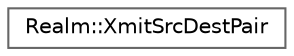 digraph "Graphical Class Hierarchy"
{
 // LATEX_PDF_SIZE
  bgcolor="transparent";
  edge [fontname=Helvetica,fontsize=10,labelfontname=Helvetica,labelfontsize=10];
  node [fontname=Helvetica,fontsize=10,shape=box,height=0.2,width=0.4];
  rankdir="LR";
  Node0 [id="Node000000",label="Realm::XmitSrcDestPair",height=0.2,width=0.4,color="grey40", fillcolor="white", style="filled",URL="$classRealm_1_1XmitSrcDestPair.html",tooltip=" "];
}

